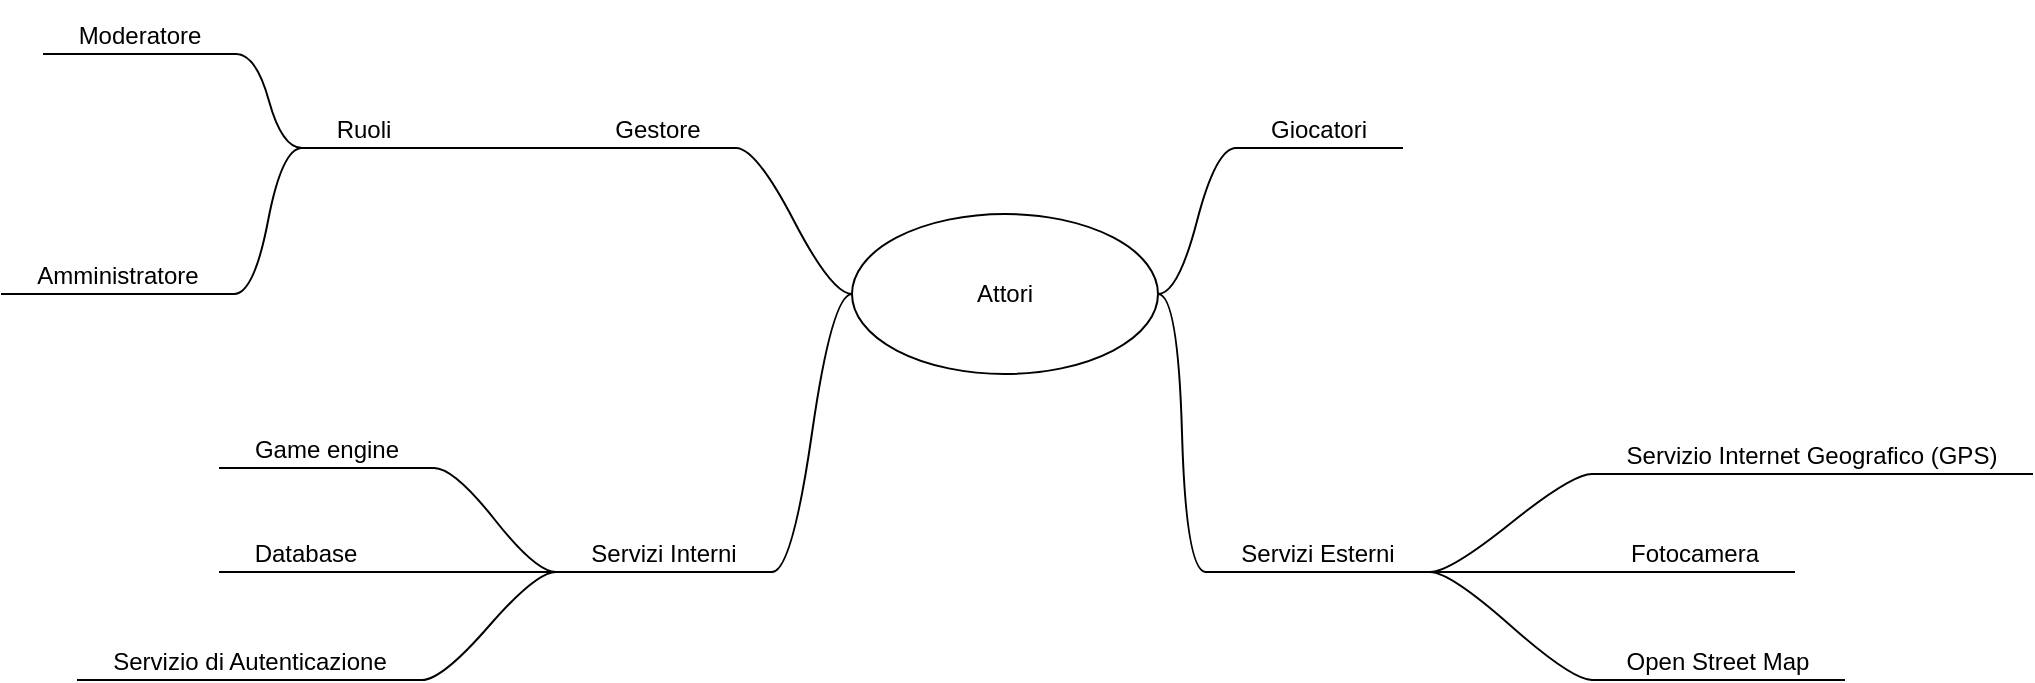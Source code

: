 <mxfile version="21.1.2" type="device">
  <diagram name="Pagina-1" id="-qD4IdUJIzJ_jDmtv6O7">
    <mxGraphModel dx="1134" dy="544" grid="0" gridSize="10" guides="1" tooltips="1" connect="1" arrows="1" fold="1" page="1" pageScale="1" pageWidth="1169" pageHeight="827" math="0" shadow="0">
      <root>
        <mxCell id="0" />
        <mxCell id="1" parent="0" />
        <mxCell id="UeiCvnaCmBWgxlPloV5k-1" value="Attori" style="ellipse;whiteSpace=wrap;html=1;" parent="1" vertex="1">
          <mxGeometry x="508" y="374" width="153" height="80" as="geometry" />
        </mxCell>
        <mxCell id="UeiCvnaCmBWgxlPloV5k-4" value="Giocatori" style="whiteSpace=wrap;html=1;shape=partialRectangle;top=0;left=0;bottom=1;right=0;points=[[0,1],[1,1]];fillColor=none;align=center;verticalAlign=bottom;routingCenterY=0.5;snapToPoint=1;recursiveResize=0;autosize=1;treeFolding=1;treeMoving=1;newEdgeStyle={&quot;edgeStyle&quot;:&quot;entityRelationEdgeStyle&quot;,&quot;startArrow&quot;:&quot;none&quot;,&quot;endArrow&quot;:&quot;none&quot;,&quot;segment&quot;:10,&quot;curved&quot;:1,&quot;sourcePerimeterSpacing&quot;:0,&quot;targetPerimeterSpacing&quot;:0};" parent="1" vertex="1">
          <mxGeometry x="700" y="315" width="83" height="26" as="geometry" />
        </mxCell>
        <mxCell id="UeiCvnaCmBWgxlPloV5k-5" value="" style="edgeStyle=entityRelationEdgeStyle;startArrow=none;endArrow=none;segment=10;curved=1;sourcePerimeterSpacing=0;targetPerimeterSpacing=0;rounded=0;exitX=1;exitY=0.5;exitDx=0;exitDy=0;" parent="1" source="UeiCvnaCmBWgxlPloV5k-1" target="UeiCvnaCmBWgxlPloV5k-4" edge="1">
          <mxGeometry relative="1" as="geometry">
            <mxPoint x="339" y="386" as="sourcePoint" />
          </mxGeometry>
        </mxCell>
        <mxCell id="UeiCvnaCmBWgxlPloV5k-12" value="Gestore" style="whiteSpace=wrap;html=1;shape=partialRectangle;top=0;left=0;bottom=1;right=0;points=[[0,1],[1,1]];fillColor=none;align=center;verticalAlign=bottom;routingCenterY=0.5;snapToPoint=1;recursiveResize=0;autosize=1;treeFolding=1;treeMoving=1;newEdgeStyle={&quot;edgeStyle&quot;:&quot;entityRelationEdgeStyle&quot;,&quot;startArrow&quot;:&quot;none&quot;,&quot;endArrow&quot;:&quot;none&quot;,&quot;segment&quot;:10,&quot;curved&quot;:1,&quot;sourcePerimeterSpacing&quot;:0,&quot;targetPerimeterSpacing&quot;:0};" parent="1" vertex="1">
          <mxGeometry x="372" y="315" width="78" height="26" as="geometry" />
        </mxCell>
        <mxCell id="UeiCvnaCmBWgxlPloV5k-13" value="" style="edgeStyle=entityRelationEdgeStyle;startArrow=none;endArrow=none;segment=10;curved=1;sourcePerimeterSpacing=0;targetPerimeterSpacing=0;rounded=0;exitX=0;exitY=0.5;exitDx=0;exitDy=0;" parent="1" source="UeiCvnaCmBWgxlPloV5k-1" target="UeiCvnaCmBWgxlPloV5k-12" edge="1">
          <mxGeometry relative="1" as="geometry">
            <mxPoint x="384" y="356" as="sourcePoint" />
          </mxGeometry>
        </mxCell>
        <mxCell id="UeiCvnaCmBWgxlPloV5k-16" value="Ruoli" style="whiteSpace=wrap;html=1;shape=partialRectangle;top=0;left=0;bottom=1;right=0;points=[[0,1],[1,1]];fillColor=none;align=center;verticalAlign=bottom;routingCenterY=0.5;snapToPoint=1;recursiveResize=0;autosize=1;treeFolding=1;treeMoving=1;newEdgeStyle={&quot;edgeStyle&quot;:&quot;entityRelationEdgeStyle&quot;,&quot;startArrow&quot;:&quot;none&quot;,&quot;endArrow&quot;:&quot;none&quot;,&quot;segment&quot;:10,&quot;curved&quot;:1,&quot;sourcePerimeterSpacing&quot;:0,&quot;targetPerimeterSpacing&quot;:0};" parent="1" vertex="1">
          <mxGeometry x="233" y="315" width="62" height="26" as="geometry" />
        </mxCell>
        <mxCell id="UeiCvnaCmBWgxlPloV5k-17" value="" style="edgeStyle=entityRelationEdgeStyle;startArrow=none;endArrow=none;segment=10;curved=1;sourcePerimeterSpacing=0;targetPerimeterSpacing=0;rounded=0;exitX=0;exitY=1;exitDx=0;exitDy=0;" parent="1" source="UeiCvnaCmBWgxlPloV5k-12" target="UeiCvnaCmBWgxlPloV5k-16" edge="1">
          <mxGeometry relative="1" as="geometry">
            <mxPoint x="166" y="356" as="sourcePoint" />
          </mxGeometry>
        </mxCell>
        <mxCell id="UeiCvnaCmBWgxlPloV5k-18" value="Moderatore" style="whiteSpace=wrap;html=1;shape=partialRectangle;top=0;left=0;bottom=1;right=0;points=[[0,1],[1,1]];fillColor=none;align=center;verticalAlign=bottom;routingCenterY=0.5;snapToPoint=1;recursiveResize=0;autosize=1;treeFolding=1;treeMoving=1;newEdgeStyle={&quot;edgeStyle&quot;:&quot;entityRelationEdgeStyle&quot;,&quot;startArrow&quot;:&quot;none&quot;,&quot;endArrow&quot;:&quot;none&quot;,&quot;segment&quot;:10,&quot;curved&quot;:1,&quot;sourcePerimeterSpacing&quot;:0,&quot;targetPerimeterSpacing&quot;:0};" parent="1" vertex="1">
          <mxGeometry x="104" y="268" width="96" height="26" as="geometry" />
        </mxCell>
        <mxCell id="UeiCvnaCmBWgxlPloV5k-19" value="" style="edgeStyle=entityRelationEdgeStyle;startArrow=none;endArrow=none;segment=10;curved=1;sourcePerimeterSpacing=0;targetPerimeterSpacing=0;rounded=0;exitX=0;exitY=1;exitDx=0;exitDy=0;" parent="1" source="UeiCvnaCmBWgxlPloV5k-16" target="UeiCvnaCmBWgxlPloV5k-18" edge="1">
          <mxGeometry relative="1" as="geometry">
            <mxPoint x="128" y="295" as="sourcePoint" />
          </mxGeometry>
        </mxCell>
        <mxCell id="UeiCvnaCmBWgxlPloV5k-23" value="Amministratore" style="whiteSpace=wrap;html=1;shape=partialRectangle;top=0;left=0;bottom=1;right=0;points=[[0,1],[1,1]];fillColor=none;align=center;verticalAlign=bottom;routingCenterY=0.5;snapToPoint=1;recursiveResize=0;autosize=1;treeFolding=1;treeMoving=1;newEdgeStyle={&quot;edgeStyle&quot;:&quot;entityRelationEdgeStyle&quot;,&quot;startArrow&quot;:&quot;none&quot;,&quot;endArrow&quot;:&quot;none&quot;,&quot;segment&quot;:10,&quot;curved&quot;:1,&quot;sourcePerimeterSpacing&quot;:0,&quot;targetPerimeterSpacing&quot;:0};" parent="1" vertex="1">
          <mxGeometry x="83" y="388" width="116" height="26" as="geometry" />
        </mxCell>
        <mxCell id="UeiCvnaCmBWgxlPloV5k-24" value="" style="edgeStyle=entityRelationEdgeStyle;startArrow=none;endArrow=none;segment=10;curved=1;sourcePerimeterSpacing=0;targetPerimeterSpacing=0;rounded=0;exitX=0;exitY=1;exitDx=0;exitDy=0;" parent="1" source="UeiCvnaCmBWgxlPloV5k-16" target="UeiCvnaCmBWgxlPloV5k-23" edge="1">
          <mxGeometry relative="1" as="geometry">
            <mxPoint x="227" y="363" as="sourcePoint" />
          </mxGeometry>
        </mxCell>
        <mxCell id="UeiCvnaCmBWgxlPloV5k-25" value="Servizi Esterni" style="whiteSpace=wrap;html=1;shape=partialRectangle;top=0;left=0;bottom=1;right=0;points=[[0,1],[1,1]];fillColor=none;align=center;verticalAlign=bottom;routingCenterY=0.5;snapToPoint=1;recursiveResize=0;autosize=1;treeFolding=1;treeMoving=1;newEdgeStyle={&quot;edgeStyle&quot;:&quot;entityRelationEdgeStyle&quot;,&quot;startArrow&quot;:&quot;none&quot;,&quot;endArrow&quot;:&quot;none&quot;,&quot;segment&quot;:10,&quot;curved&quot;:1,&quot;sourcePerimeterSpacing&quot;:0,&quot;targetPerimeterSpacing&quot;:0};" parent="1" vertex="1">
          <mxGeometry x="685" y="527" width="112" height="26" as="geometry" />
        </mxCell>
        <mxCell id="UeiCvnaCmBWgxlPloV5k-26" value="" style="edgeStyle=entityRelationEdgeStyle;startArrow=none;endArrow=none;segment=10;curved=1;sourcePerimeterSpacing=0;targetPerimeterSpacing=0;rounded=0;entryX=0;entryY=1;entryDx=0;entryDy=0;" parent="1" source="UeiCvnaCmBWgxlPloV5k-1" target="UeiCvnaCmBWgxlPloV5k-25" edge="1">
          <mxGeometry relative="1" as="geometry">
            <mxPoint x="819" y="623" as="sourcePoint" />
          </mxGeometry>
        </mxCell>
        <mxCell id="UeiCvnaCmBWgxlPloV5k-29" value="Servizio Internet Geografico (GPS)" style="whiteSpace=wrap;html=1;shape=partialRectangle;top=0;left=0;bottom=1;right=0;points=[[0,1],[1,1]];fillColor=none;align=center;verticalAlign=bottom;routingCenterY=0.5;snapToPoint=1;recursiveResize=0;autosize=1;treeFolding=1;treeMoving=1;newEdgeStyle={&quot;edgeStyle&quot;:&quot;entityRelationEdgeStyle&quot;,&quot;startArrow&quot;:&quot;none&quot;,&quot;endArrow&quot;:&quot;none&quot;,&quot;segment&quot;:10,&quot;curved&quot;:1,&quot;sourcePerimeterSpacing&quot;:0,&quot;targetPerimeterSpacing&quot;:0};" parent="1" vertex="1">
          <mxGeometry x="878" y="478" width="220" height="26" as="geometry" />
        </mxCell>
        <mxCell id="UeiCvnaCmBWgxlPloV5k-30" value="" style="edgeStyle=entityRelationEdgeStyle;startArrow=none;endArrow=none;segment=10;curved=1;sourcePerimeterSpacing=0;targetPerimeterSpacing=0;rounded=0;exitX=1;exitY=1;exitDx=0;exitDy=0;" parent="1" source="UeiCvnaCmBWgxlPloV5k-25" target="UeiCvnaCmBWgxlPloV5k-29" edge="1">
          <mxGeometry relative="1" as="geometry">
            <mxPoint x="801" y="550" as="sourcePoint" />
          </mxGeometry>
        </mxCell>
        <mxCell id="UeiCvnaCmBWgxlPloV5k-31" value="Open Street Map" style="whiteSpace=wrap;html=1;shape=partialRectangle;top=0;left=0;bottom=1;right=0;points=[[0,1],[1,1]];fillColor=none;align=center;verticalAlign=bottom;routingCenterY=0.5;snapToPoint=1;recursiveResize=0;autosize=1;treeFolding=1;treeMoving=1;newEdgeStyle={&quot;edgeStyle&quot;:&quot;entityRelationEdgeStyle&quot;,&quot;startArrow&quot;:&quot;none&quot;,&quot;endArrow&quot;:&quot;none&quot;,&quot;segment&quot;:10,&quot;curved&quot;:1,&quot;sourcePerimeterSpacing&quot;:0,&quot;targetPerimeterSpacing&quot;:0};" parent="1" vertex="1">
          <mxGeometry x="878" y="581" width="126" height="26" as="geometry" />
        </mxCell>
        <mxCell id="UeiCvnaCmBWgxlPloV5k-32" value="" style="edgeStyle=entityRelationEdgeStyle;startArrow=none;endArrow=none;segment=10;curved=1;sourcePerimeterSpacing=0;targetPerimeterSpacing=0;rounded=0;exitX=1;exitY=1;exitDx=0;exitDy=0;" parent="1" source="UeiCvnaCmBWgxlPloV5k-25" target="UeiCvnaCmBWgxlPloV5k-31" edge="1">
          <mxGeometry relative="1" as="geometry">
            <mxPoint x="860" y="627" as="sourcePoint" />
          </mxGeometry>
        </mxCell>
        <mxCell id="L0YIjs_zJPV3WDV3Mrev-7" value="" style="edgeStyle=entityRelationEdgeStyle;startArrow=none;endArrow=none;segment=10;curved=1;sourcePerimeterSpacing=0;targetPerimeterSpacing=0;rounded=0;exitX=0;exitY=0.5;exitDx=0;exitDy=0;entryX=1;entryY=1;entryDx=0;entryDy=0;" parent="1" source="UeiCvnaCmBWgxlPloV5k-1" target="L0YIjs_zJPV3WDV3Mrev-8" edge="1">
          <mxGeometry relative="1" as="geometry">
            <mxPoint x="460" y="437" as="sourcePoint" />
            <mxPoint x="393" y="489" as="targetPoint" />
          </mxGeometry>
        </mxCell>
        <mxCell id="L0YIjs_zJPV3WDV3Mrev-11" style="edgeStyle=entityRelationEdgeStyle;rounded=0;orthogonalLoop=1;jettySize=auto;html=1;startArrow=none;endArrow=none;segment=10;curved=1;sourcePerimeterSpacing=0;targetPerimeterSpacing=0;exitX=0;exitY=1;exitDx=0;exitDy=0;entryX=1;entryY=1;entryDx=0;entryDy=0;" parent="1" source="L0YIjs_zJPV3WDV3Mrev-8" target="L0YIjs_zJPV3WDV3Mrev-9" edge="1">
          <mxGeometry relative="1" as="geometry" />
        </mxCell>
        <mxCell id="L0YIjs_zJPV3WDV3Mrev-8" value="Servizi Interni" style="whiteSpace=wrap;html=1;shape=partialRectangle;top=0;left=0;bottom=1;right=0;points=[[0,1],[1,1]];fillColor=none;align=center;verticalAlign=bottom;routingCenterY=0.5;snapToPoint=1;recursiveResize=0;autosize=1;treeFolding=1;treeMoving=1;newEdgeStyle={&quot;edgeStyle&quot;:&quot;entityRelationEdgeStyle&quot;,&quot;startArrow&quot;:&quot;none&quot;,&quot;endArrow&quot;:&quot;none&quot;,&quot;segment&quot;:10,&quot;curved&quot;:1,&quot;sourcePerimeterSpacing&quot;:0,&quot;targetPerimeterSpacing&quot;:0};" parent="1" vertex="1">
          <mxGeometry x="360" y="527" width="108" height="26" as="geometry" />
        </mxCell>
        <mxCell id="L0YIjs_zJPV3WDV3Mrev-9" value="Database" style="whiteSpace=wrap;html=1;shape=partialRectangle;top=0;left=0;bottom=1;right=0;points=[[0,1],[1,1]];fillColor=none;align=center;verticalAlign=bottom;routingCenterY=0.5;snapToPoint=1;recursiveResize=0;autosize=1;treeFolding=1;treeMoving=1;newEdgeStyle={&quot;edgeStyle&quot;:&quot;entityRelationEdgeStyle&quot;,&quot;startArrow&quot;:&quot;none&quot;,&quot;endArrow&quot;:&quot;none&quot;,&quot;segment&quot;:10,&quot;curved&quot;:1,&quot;sourcePerimeterSpacing&quot;:0,&quot;targetPerimeterSpacing&quot;:0};" parent="1" vertex="1">
          <mxGeometry x="192" y="527" width="86" height="26" as="geometry" />
        </mxCell>
        <mxCell id="J93mUOtVPE37R7BZEjWw-2" style="edgeStyle=entityRelationEdgeStyle;rounded=0;orthogonalLoop=1;jettySize=auto;html=1;startArrow=none;endArrow=none;segment=10;curved=1;sourcePerimeterSpacing=0;targetPerimeterSpacing=0;entryX=0;entryY=1;entryDx=0;entryDy=0;" edge="1" parent="1" source="J93mUOtVPE37R7BZEjWw-1" target="L0YIjs_zJPV3WDV3Mrev-8">
          <mxGeometry relative="1" as="geometry" />
        </mxCell>
        <mxCell id="J93mUOtVPE37R7BZEjWw-1" value="Servizio di Autenticazione" style="whiteSpace=wrap;html=1;shape=partialRectangle;top=0;left=0;bottom=1;right=0;points=[[0,1],[1,1]];fillColor=none;align=center;verticalAlign=bottom;routingCenterY=0.5;snapToPoint=1;recursiveResize=0;autosize=1;treeFolding=1;treeMoving=1;newEdgeStyle={&quot;edgeStyle&quot;:&quot;entityRelationEdgeStyle&quot;,&quot;startArrow&quot;:&quot;none&quot;,&quot;endArrow&quot;:&quot;none&quot;,&quot;segment&quot;:10,&quot;curved&quot;:1,&quot;sourcePerimeterSpacing&quot;:0,&quot;targetPerimeterSpacing&quot;:0};" vertex="1" parent="1">
          <mxGeometry x="121" y="581" width="172" height="26" as="geometry" />
        </mxCell>
        <mxCell id="J93mUOtVPE37R7BZEjWw-4" style="edgeStyle=entityRelationEdgeStyle;rounded=0;orthogonalLoop=1;jettySize=auto;html=1;startArrow=none;endArrow=none;segment=10;curved=1;sourcePerimeterSpacing=0;targetPerimeterSpacing=0;entryX=0;entryY=1;entryDx=0;entryDy=0;" edge="1" parent="1" source="J93mUOtVPE37R7BZEjWw-3" target="L0YIjs_zJPV3WDV3Mrev-8">
          <mxGeometry relative="1" as="geometry" />
        </mxCell>
        <mxCell id="J93mUOtVPE37R7BZEjWw-3" value="Game engine" style="whiteSpace=wrap;html=1;shape=partialRectangle;top=0;left=0;bottom=1;right=0;points=[[0,1],[1,1]];fillColor=none;align=center;verticalAlign=bottom;routingCenterY=0.5;snapToPoint=1;recursiveResize=0;autosize=1;treeFolding=1;treeMoving=1;newEdgeStyle={&quot;edgeStyle&quot;:&quot;entityRelationEdgeStyle&quot;,&quot;startArrow&quot;:&quot;none&quot;,&quot;endArrow&quot;:&quot;none&quot;,&quot;segment&quot;:10,&quot;curved&quot;:1,&quot;sourcePerimeterSpacing&quot;:0,&quot;targetPerimeterSpacing&quot;:0};" vertex="1" parent="1">
          <mxGeometry x="192" y="475" width="107" height="26" as="geometry" />
        </mxCell>
        <mxCell id="J93mUOtVPE37R7BZEjWw-6" style="edgeStyle=entityRelationEdgeStyle;rounded=0;orthogonalLoop=1;jettySize=auto;html=1;startArrow=none;endArrow=none;segment=10;curved=1;sourcePerimeterSpacing=0;targetPerimeterSpacing=0;entryX=1;entryY=1;entryDx=0;entryDy=0;" edge="1" parent="1" source="J93mUOtVPE37R7BZEjWw-5" target="UeiCvnaCmBWgxlPloV5k-25">
          <mxGeometry relative="1" as="geometry" />
        </mxCell>
        <mxCell id="J93mUOtVPE37R7BZEjWw-5" value="Fotocamera" style="whiteSpace=wrap;html=1;shape=partialRectangle;top=0;left=0;bottom=1;right=0;points=[[0,1],[1,1]];fillColor=none;align=center;verticalAlign=bottom;routingCenterY=0.5;snapToPoint=1;recursiveResize=0;autosize=1;treeFolding=1;treeMoving=1;newEdgeStyle={&quot;edgeStyle&quot;:&quot;entityRelationEdgeStyle&quot;,&quot;startArrow&quot;:&quot;none&quot;,&quot;endArrow&quot;:&quot;none&quot;,&quot;segment&quot;:10,&quot;curved&quot;:1,&quot;sourcePerimeterSpacing&quot;:0,&quot;targetPerimeterSpacing&quot;:0};" vertex="1" parent="1">
          <mxGeometry x="880" y="527" width="99" height="26" as="geometry" />
        </mxCell>
      </root>
    </mxGraphModel>
  </diagram>
</mxfile>

